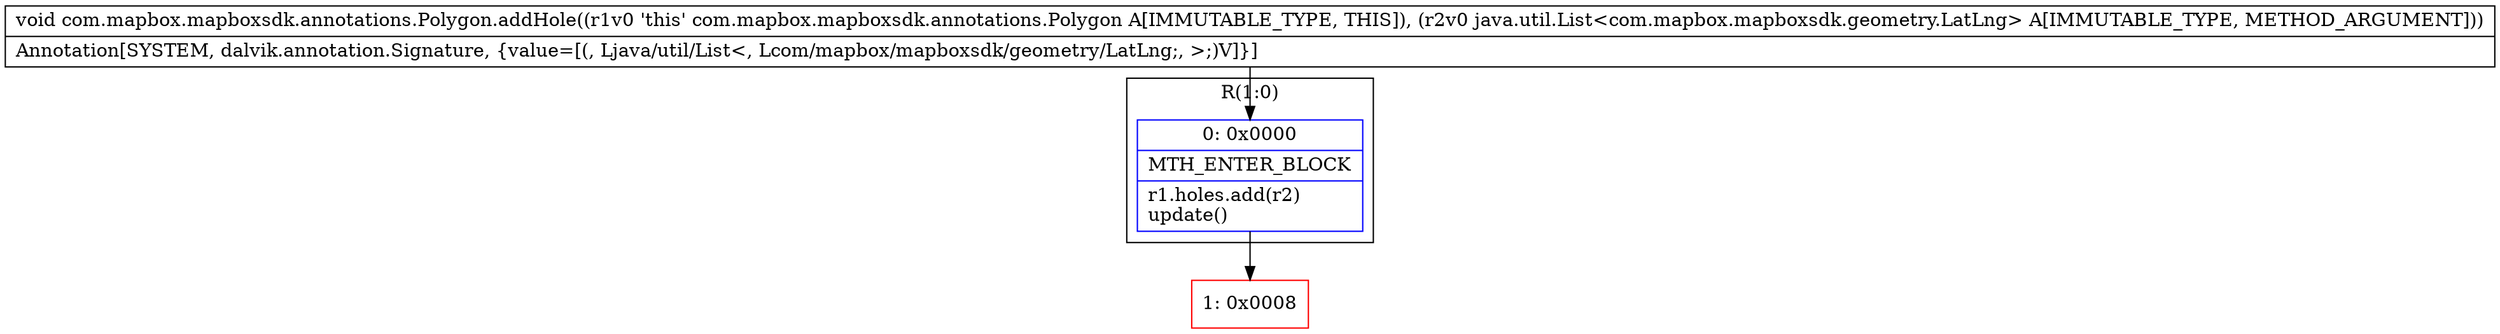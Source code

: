 digraph "CFG forcom.mapbox.mapboxsdk.annotations.Polygon.addHole(Ljava\/util\/List;)V" {
subgraph cluster_Region_1985873915 {
label = "R(1:0)";
node [shape=record,color=blue];
Node_0 [shape=record,label="{0\:\ 0x0000|MTH_ENTER_BLOCK\l|r1.holes.add(r2)\lupdate()\l}"];
}
Node_1 [shape=record,color=red,label="{1\:\ 0x0008}"];
MethodNode[shape=record,label="{void com.mapbox.mapboxsdk.annotations.Polygon.addHole((r1v0 'this' com.mapbox.mapboxsdk.annotations.Polygon A[IMMUTABLE_TYPE, THIS]), (r2v0 java.util.List\<com.mapbox.mapboxsdk.geometry.LatLng\> A[IMMUTABLE_TYPE, METHOD_ARGUMENT]))  | Annotation[SYSTEM, dalvik.annotation.Signature, \{value=[(, Ljava\/util\/List\<, Lcom\/mapbox\/mapboxsdk\/geometry\/LatLng;, \>;)V]\}]\l}"];
MethodNode -> Node_0;
Node_0 -> Node_1;
}

